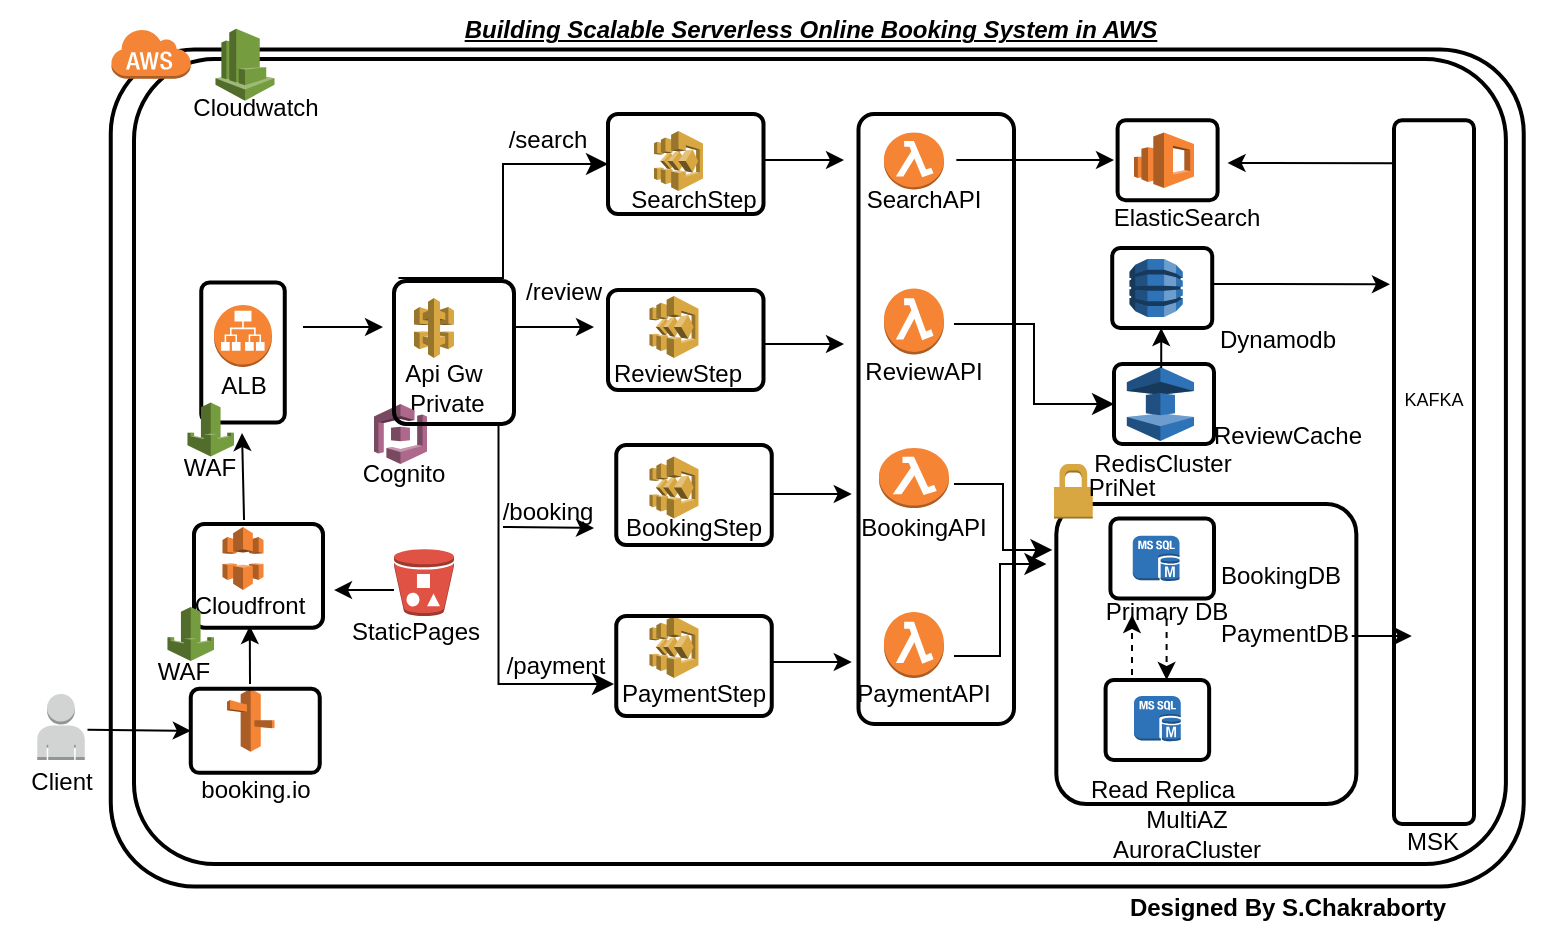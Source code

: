 <mxfile version="24.2.3" type="github">
  <diagram name="Page-1" id="t7LYfsla73pTffPFRp7u">
    <mxGraphModel dx="880" dy="345" grid="1" gridSize="10" guides="1" tooltips="1" connect="1" arrows="1" fold="1" page="1" pageScale="1" pageWidth="850" pageHeight="1400" math="0" shadow="0">
      <root>
        <mxCell id="0" />
        <mxCell id="1" parent="0" />
        <mxCell id="jJyZ4f9FuVuJL2W-S95i-214" value="" style="rounded=1;arcSize=10;dashed=0;fillColor=none;gradientColor=none;strokeWidth=2;" vertex="1" parent="1">
          <mxGeometry x="98.38" y="42.79" width="706.49" height="418.42" as="geometry" />
        </mxCell>
        <mxCell id="jJyZ4f9FuVuJL2W-S95i-2" value="Api Gw&lt;div&gt;&amp;nbsp;Private&lt;/div&gt;" style="text;html=1;align=center;verticalAlign=middle;whiteSpace=wrap;rounded=0;" vertex="1" parent="1">
          <mxGeometry x="215" y="197" width="100" height="30" as="geometry" />
        </mxCell>
        <mxCell id="jJyZ4f9FuVuJL2W-S95i-3" value="" style="outlineConnect=0;dashed=0;verticalLabelPosition=bottom;verticalAlign=top;align=center;html=1;shape=mxgraph.aws3.application_load_balancer;fillColor=#F58534;gradientColor=none;" vertex="1" parent="1">
          <mxGeometry x="150" y="170.5" width="29" height="31" as="geometry" />
        </mxCell>
        <mxCell id="jJyZ4f9FuVuJL2W-S95i-6" value="" style="outlineConnect=0;dashed=0;verticalLabelPosition=bottom;verticalAlign=top;align=center;html=1;shape=mxgraph.aws3.api_gateway;fillColor=#D9A741;gradientColor=none;" vertex="1" parent="1">
          <mxGeometry x="250" y="167" width="20" height="30" as="geometry" />
        </mxCell>
        <mxCell id="jJyZ4f9FuVuJL2W-S95i-7" value="" style="outlineConnect=0;dashed=0;verticalLabelPosition=bottom;verticalAlign=top;align=center;html=1;shape=mxgraph.aws3.cognito;fillColor=#AD688B;gradientColor=none;" vertex="1" parent="1">
          <mxGeometry x="230" y="220" width="26.5" height="30" as="geometry" />
        </mxCell>
        <mxCell id="jJyZ4f9FuVuJL2W-S95i-8" value="" style="outlineConnect=0;dashed=0;verticalLabelPosition=bottom;verticalAlign=top;align=center;html=1;shape=mxgraph.aws3.lambda_function;fillColor=#F58534;gradientColor=none;" vertex="1" parent="1">
          <mxGeometry x="485" y="84.25" width="30" height="28.5" as="geometry" />
        </mxCell>
        <mxCell id="jJyZ4f9FuVuJL2W-S95i-10" value="" style="outlineConnect=0;dashed=0;verticalLabelPosition=bottom;verticalAlign=top;align=center;html=1;shape=mxgraph.aws3.lambda_function;fillColor=#F58534;gradientColor=none;" vertex="1" parent="1">
          <mxGeometry x="485" y="162.25" width="30" height="33" as="geometry" />
        </mxCell>
        <mxCell id="jJyZ4f9FuVuJL2W-S95i-12" value="" style="outlineConnect=0;dashed=0;verticalLabelPosition=bottom;verticalAlign=top;align=center;html=1;shape=mxgraph.aws3.ms_sql_instance;fillColor=#2E73B8;gradientColor=none;" vertex="1" parent="1">
          <mxGeometry x="609.38" y="285.88" width="23.38" height="22.75" as="geometry" />
        </mxCell>
        <mxCell id="jJyZ4f9FuVuJL2W-S95i-15" value="" style="outlineConnect=0;dashed=0;verticalLabelPosition=bottom;verticalAlign=top;align=center;html=1;shape=mxgraph.aws3.dynamo_db;fillColor=#2E73B8;gradientColor=none;" vertex="1" parent="1">
          <mxGeometry x="607.76" y="147.5" width="26.63" height="29" as="geometry" />
        </mxCell>
        <mxCell id="jJyZ4f9FuVuJL2W-S95i-16" value="" style="outlineConnect=0;dashed=0;verticalLabelPosition=bottom;verticalAlign=top;align=center;html=1;shape=mxgraph.aws3.route_53;fillColor=#F58536;gradientColor=none;" vertex="1" parent="1">
          <mxGeometry x="156.51" y="362.38" width="23.75" height="31.5" as="geometry" />
        </mxCell>
        <mxCell id="jJyZ4f9FuVuJL2W-S95i-17" value="" style="outlineConnect=0;dashed=0;verticalLabelPosition=bottom;verticalAlign=top;align=center;html=1;shape=mxgraph.aws3.user;fillColor=#D2D3D3;gradientColor=none;" vertex="1" parent="1">
          <mxGeometry x="61.63" y="365" width="23.75" height="33" as="geometry" />
        </mxCell>
        <mxCell id="jJyZ4f9FuVuJL2W-S95i-19" value="" style="outlineConnect=0;dashed=0;verticalLabelPosition=bottom;verticalAlign=top;align=center;html=1;shape=mxgraph.aws3.cloudfront;fillColor=#F58536;gradientColor=none;" vertex="1" parent="1">
          <mxGeometry x="154.26" y="281.51" width="20.5" height="31.5" as="geometry" />
        </mxCell>
        <mxCell id="jJyZ4f9FuVuJL2W-S95i-30" value="Cognito" style="text;html=1;align=center;verticalAlign=middle;whiteSpace=wrap;rounded=0;" vertex="1" parent="1">
          <mxGeometry x="194.5" y="240" width="100" height="30" as="geometry" />
        </mxCell>
        <mxCell id="jJyZ4f9FuVuJL2W-S95i-32" value="Cloudfront" style="text;html=1;align=center;verticalAlign=middle;whiteSpace=wrap;rounded=0;" vertex="1" parent="1">
          <mxGeometry x="138.38" y="306" width="60" height="30" as="geometry" />
        </mxCell>
        <mxCell id="jJyZ4f9FuVuJL2W-S95i-33" value="booking.io" style="text;html=1;align=center;verticalAlign=middle;whiteSpace=wrap;rounded=0;" vertex="1" parent="1">
          <mxGeometry x="140.63" y="398" width="60" height="30" as="geometry" />
        </mxCell>
        <mxCell id="jJyZ4f9FuVuJL2W-S95i-34" value="ALB" style="text;html=1;align=center;verticalAlign=middle;whiteSpace=wrap;rounded=0;" vertex="1" parent="1">
          <mxGeometry x="134.5" y="196" width="60" height="30" as="geometry" />
        </mxCell>
        <mxCell id="jJyZ4f9FuVuJL2W-S95i-37" value="" style="outlineConnect=0;dashed=0;verticalLabelPosition=bottom;verticalAlign=top;align=center;html=1;shape=mxgraph.aws3.elasticache;fillColor=#2E73B8;gradientColor=none;" vertex="1" parent="1">
          <mxGeometry x="606.42" y="201.5" width="33.59" height="37" as="geometry" />
        </mxCell>
        <mxCell id="jJyZ4f9FuVuJL2W-S95i-38" value="" style="outlineConnect=0;dashed=0;verticalLabelPosition=bottom;verticalAlign=top;align=center;html=1;shape=mxgraph.aws3.elasticsearch_service;fillColor=#F58534;gradientColor=none;" vertex="1" parent="1">
          <mxGeometry x="610" y="84.25" width="30.01" height="27.75" as="geometry" />
        </mxCell>
        <mxCell id="jJyZ4f9FuVuJL2W-S95i-40" value="ReviewAPI" style="text;html=1;align=center;verticalAlign=middle;whiteSpace=wrap;rounded=0;" vertex="1" parent="1">
          <mxGeometry x="460" y="189.25" width="90" height="30" as="geometry" />
        </mxCell>
        <mxCell id="jJyZ4f9FuVuJL2W-S95i-42" value="" style="rounded=1;arcSize=10;dashed=0;fillColor=none;gradientColor=none;strokeWidth=2;" vertex="1" parent="1">
          <mxGeometry x="240" y="158.5" width="60" height="71.5" as="geometry" />
        </mxCell>
        <mxCell id="jJyZ4f9FuVuJL2W-S95i-48" value="SearchAPI" style="text;html=1;align=center;verticalAlign=middle;whiteSpace=wrap;rounded=0;" vertex="1" parent="1">
          <mxGeometry x="460" y="103" width="90" height="30" as="geometry" />
        </mxCell>
        <mxCell id="jJyZ4f9FuVuJL2W-S95i-50" value="" style="outlineConnect=0;dashed=0;verticalLabelPosition=bottom;verticalAlign=top;align=center;html=1;shape=mxgraph.aws3.lambda_function;fillColor=#F58534;gradientColor=none;" vertex="1" parent="1">
          <mxGeometry x="482.5" y="242" width="35" height="30" as="geometry" />
        </mxCell>
        <mxCell id="jJyZ4f9FuVuJL2W-S95i-51" value="BookingAPI" style="text;html=1;align=center;verticalAlign=middle;whiteSpace=wrap;rounded=0;" vertex="1" parent="1">
          <mxGeometry x="460" y="267" width="90" height="30" as="geometry" />
        </mxCell>
        <mxCell id="jJyZ4f9FuVuJL2W-S95i-52" value="" style="outlineConnect=0;dashed=0;verticalLabelPosition=bottom;verticalAlign=top;align=center;html=1;shape=mxgraph.aws3.lambda_function;fillColor=#F58534;gradientColor=none;" vertex="1" parent="1">
          <mxGeometry x="485" y="324" width="30" height="33" as="geometry" />
        </mxCell>
        <mxCell id="jJyZ4f9FuVuJL2W-S95i-53" value="PaymentAPI" style="text;html=1;align=center;verticalAlign=middle;whiteSpace=wrap;rounded=0;" vertex="1" parent="1">
          <mxGeometry x="460" y="350" width="90" height="30" as="geometry" />
        </mxCell>
        <mxCell id="jJyZ4f9FuVuJL2W-S95i-54" value="&lt;div&gt;RedisCluster&lt;/div&gt;" style="text;html=1;align=center;verticalAlign=middle;whiteSpace=wrap;rounded=0;" vertex="1" parent="1">
          <mxGeometry x="559.38" y="234.5" width="131.25" height="30" as="geometry" />
        </mxCell>
        <mxCell id="jJyZ4f9FuVuJL2W-S95i-55" value="ElasticSearch" style="text;html=1;align=center;verticalAlign=middle;whiteSpace=wrap;rounded=0;" vertex="1" parent="1">
          <mxGeometry x="571.17" y="112" width="131.25" height="30" as="geometry" />
        </mxCell>
        <mxCell id="jJyZ4f9FuVuJL2W-S95i-65" value="MultiAZ AuroraCluster" style="text;html=1;align=center;verticalAlign=middle;whiteSpace=wrap;rounded=0;" vertex="1" parent="1">
          <mxGeometry x="581.17" y="420" width="111.25" height="30" as="geometry" />
        </mxCell>
        <mxCell id="jJyZ4f9FuVuJL2W-S95i-71" value="Dynamodb" style="text;html=1;align=center;verticalAlign=middle;whiteSpace=wrap;rounded=0;" vertex="1" parent="1">
          <mxGeometry x="651.8" y="173" width="60" height="30" as="geometry" />
        </mxCell>
        <mxCell id="jJyZ4f9FuVuJL2W-S95i-72" value="" style="outlineConnect=0;dashed=0;verticalLabelPosition=bottom;verticalAlign=top;align=center;html=1;shape=mxgraph.aws3.step_functions;fillColor=#D9A741;gradientColor=none;" vertex="1" parent="1">
          <mxGeometry x="370" y="83.5" width="24.5" height="30" as="geometry" />
        </mxCell>
        <mxCell id="jJyZ4f9FuVuJL2W-S95i-75" value="" style="rounded=1;arcSize=10;dashed=0;fillColor=none;gradientColor=none;strokeWidth=2;" vertex="1" parent="1">
          <mxGeometry x="143.63" y="159.25" width="41.75" height="70" as="geometry" />
        </mxCell>
        <mxCell id="jJyZ4f9FuVuJL2W-S95i-77" value="" style="outlineConnect=0;dashed=0;verticalLabelPosition=bottom;verticalAlign=top;align=center;html=1;shape=mxgraph.aws3.waf;fillColor=#759C3E;gradientColor=none;" vertex="1" parent="1">
          <mxGeometry x="136.75" y="219.25" width="23.25" height="27" as="geometry" />
        </mxCell>
        <mxCell id="jJyZ4f9FuVuJL2W-S95i-80" value="WAF" style="text;html=1;align=center;verticalAlign=middle;whiteSpace=wrap;rounded=0;" vertex="1" parent="1">
          <mxGeometry x="98.38" y="237" width="100" height="30" as="geometry" />
        </mxCell>
        <mxCell id="jJyZ4f9FuVuJL2W-S95i-81" value="SearchStep" style="text;html=1;align=center;verticalAlign=middle;whiteSpace=wrap;rounded=0;" vertex="1" parent="1">
          <mxGeometry x="340" y="103" width="100" height="30" as="geometry" />
        </mxCell>
        <mxCell id="jJyZ4f9FuVuJL2W-S95i-83" value="" style="outlineConnect=0;dashed=0;verticalLabelPosition=bottom;verticalAlign=top;align=center;html=1;shape=mxgraph.aws3.step_functions;fillColor=#D9A741;gradientColor=none;" vertex="1" parent="1">
          <mxGeometry x="367.75" y="166" width="24.5" height="31" as="geometry" />
        </mxCell>
        <mxCell id="jJyZ4f9FuVuJL2W-S95i-85" value="ReviewStep" style="text;html=1;align=center;verticalAlign=middle;whiteSpace=wrap;rounded=0;" vertex="1" parent="1">
          <mxGeometry x="332.25" y="190" width="100" height="30" as="geometry" />
        </mxCell>
        <mxCell id="jJyZ4f9FuVuJL2W-S95i-88" value="" style="outlineConnect=0;dashed=0;verticalLabelPosition=bottom;verticalAlign=top;align=center;html=1;shape=mxgraph.aws3.step_functions;fillColor=#D9A741;gradientColor=none;" vertex="1" parent="1">
          <mxGeometry x="367.75" y="246.25" width="24.5" height="31" as="geometry" />
        </mxCell>
        <mxCell id="jJyZ4f9FuVuJL2W-S95i-89" value="BookingStep" style="text;html=1;align=center;verticalAlign=middle;whiteSpace=wrap;rounded=0;" vertex="1" parent="1">
          <mxGeometry x="340" y="267" width="100" height="30" as="geometry" />
        </mxCell>
        <mxCell id="jJyZ4f9FuVuJL2W-S95i-90" value="" style="outlineConnect=0;dashed=0;verticalLabelPosition=bottom;verticalAlign=top;align=center;html=1;shape=mxgraph.aws3.step_functions;fillColor=#D9A741;gradientColor=none;" vertex="1" parent="1">
          <mxGeometry x="367.75" y="326" width="24.5" height="31" as="geometry" />
        </mxCell>
        <mxCell id="jJyZ4f9FuVuJL2W-S95i-91" value="PaymentStep" style="text;html=1;align=center;verticalAlign=middle;whiteSpace=wrap;rounded=0;" vertex="1" parent="1">
          <mxGeometry x="340" y="350" width="100" height="30" as="geometry" />
        </mxCell>
        <mxCell id="jJyZ4f9FuVuJL2W-S95i-96" value="" style="endArrow=classic;html=1;rounded=0;entryX=0;entryY=0.5;entryDx=0;entryDy=0;" edge="1" parent="1" target="jJyZ4f9FuVuJL2W-S95i-198">
          <mxGeometry width="50" height="50" relative="1" as="geometry">
            <mxPoint x="86.75" y="382.88" as="sourcePoint" />
            <mxPoint x="126.75" y="382.88" as="targetPoint" />
          </mxGeometry>
        </mxCell>
        <mxCell id="jJyZ4f9FuVuJL2W-S95i-97" value="" style="endArrow=classic;html=1;rounded=0;" edge="1" parent="1">
          <mxGeometry width="50" height="50" relative="1" as="geometry">
            <mxPoint x="194.5" y="181.5" as="sourcePoint" />
            <mxPoint x="234.5" y="181.5" as="targetPoint" />
          </mxGeometry>
        </mxCell>
        <mxCell id="jJyZ4f9FuVuJL2W-S95i-98" value="" style="rounded=1;arcSize=10;dashed=0;fillColor=none;gradientColor=none;strokeWidth=2;" vertex="1" parent="1">
          <mxGeometry x="347" y="75" width="77.75" height="50" as="geometry" />
        </mxCell>
        <mxCell id="jJyZ4f9FuVuJL2W-S95i-99" value="" style="rounded=1;arcSize=10;dashed=0;fillColor=none;gradientColor=none;strokeWidth=2;" vertex="1" parent="1">
          <mxGeometry x="347" y="163" width="77.75" height="50" as="geometry" />
        </mxCell>
        <mxCell id="jJyZ4f9FuVuJL2W-S95i-100" value="" style="rounded=1;arcSize=10;dashed=0;fillColor=none;gradientColor=none;strokeWidth=2;" vertex="1" parent="1">
          <mxGeometry x="351.13" y="240.5" width="77.75" height="50" as="geometry" />
        </mxCell>
        <mxCell id="jJyZ4f9FuVuJL2W-S95i-101" value="" style="rounded=1;arcSize=10;dashed=0;fillColor=none;gradientColor=none;strokeWidth=2;" vertex="1" parent="1">
          <mxGeometry x="351.13" y="326" width="77.75" height="50" as="geometry" />
        </mxCell>
        <mxCell id="jJyZ4f9FuVuJL2W-S95i-102" value="" style="endArrow=classic;html=1;rounded=0;" edge="1" parent="1">
          <mxGeometry width="50" height="50" relative="1" as="geometry">
            <mxPoint x="300" y="181.5" as="sourcePoint" />
            <mxPoint x="340" y="181.5" as="targetPoint" />
          </mxGeometry>
        </mxCell>
        <mxCell id="jJyZ4f9FuVuJL2W-S95i-115" value="" style="endArrow=classic;html=1;rounded=0;exitX=0.388;exitY=-0.039;exitDx=0;exitDy=0;exitPerimeter=0;" edge="1" parent="1" source="jJyZ4f9FuVuJL2W-S95i-188">
          <mxGeometry width="50" height="50" relative="1" as="geometry">
            <mxPoint x="164.01" y="264.5" as="sourcePoint" />
            <mxPoint x="164.01" y="234.5" as="targetPoint" />
          </mxGeometry>
        </mxCell>
        <mxCell id="jJyZ4f9FuVuJL2W-S95i-117" value="" style="edgeStyle=elbowEdgeStyle;elbow=horizontal;endArrow=classic;html=1;curved=0;rounded=0;endSize=8;startSize=8;entryX=0;entryY=0.5;entryDx=0;entryDy=0;" edge="1" parent="1" target="jJyZ4f9FuVuJL2W-S95i-98">
          <mxGeometry width="50" height="50" relative="1" as="geometry">
            <mxPoint x="242.25" y="157" as="sourcePoint" />
            <mxPoint x="332.25" y="87" as="targetPoint" />
          </mxGeometry>
        </mxCell>
        <mxCell id="jJyZ4f9FuVuJL2W-S95i-118" value="" style="edgeStyle=elbowEdgeStyle;elbow=horizontal;endArrow=classic;html=1;curved=0;rounded=0;endSize=8;startSize=8;" edge="1" parent="1">
          <mxGeometry width="50" height="50" relative="1" as="geometry">
            <mxPoint x="253.37" y="230" as="sourcePoint" />
            <mxPoint x="350" y="360" as="targetPoint" />
            <Array as="points">
              <mxPoint x="292.25" y="282" />
              <mxPoint x="289.37" y="330" />
              <mxPoint x="289.37" y="330" />
            </Array>
          </mxGeometry>
        </mxCell>
        <mxCell id="jJyZ4f9FuVuJL2W-S95i-119" value="" style="endArrow=classic;html=1;rounded=0;" edge="1" parent="1">
          <mxGeometry width="50" height="50" relative="1" as="geometry">
            <mxPoint x="294.5" y="281.5" as="sourcePoint" />
            <mxPoint x="340" y="282" as="targetPoint" />
          </mxGeometry>
        </mxCell>
        <mxCell id="jJyZ4f9FuVuJL2W-S95i-120" value="/search" style="text;html=1;align=center;verticalAlign=middle;whiteSpace=wrap;rounded=0;" vertex="1" parent="1">
          <mxGeometry x="287" y="73" width="60" height="30" as="geometry" />
        </mxCell>
        <mxCell id="jJyZ4f9FuVuJL2W-S95i-121" value="/review" style="text;html=1;align=center;verticalAlign=middle;whiteSpace=wrap;rounded=0;" vertex="1" parent="1">
          <mxGeometry x="294.5" y="149" width="60" height="30" as="geometry" />
        </mxCell>
        <mxCell id="jJyZ4f9FuVuJL2W-S95i-122" value="/booking" style="text;html=1;align=center;verticalAlign=middle;whiteSpace=wrap;rounded=0;" vertex="1" parent="1">
          <mxGeometry x="287" y="258.5" width="60" height="30" as="geometry" />
        </mxCell>
        <mxCell id="jJyZ4f9FuVuJL2W-S95i-123" value="/payment" style="text;html=1;align=center;verticalAlign=middle;whiteSpace=wrap;rounded=0;" vertex="1" parent="1">
          <mxGeometry x="291.13" y="336" width="60" height="30" as="geometry" />
        </mxCell>
        <mxCell id="jJyZ4f9FuVuJL2W-S95i-124" value="" style="endArrow=classic;html=1;rounded=0;" edge="1" parent="1">
          <mxGeometry width="50" height="50" relative="1" as="geometry">
            <mxPoint x="425" y="98" as="sourcePoint" />
            <mxPoint x="465" y="98" as="targetPoint" />
          </mxGeometry>
        </mxCell>
        <mxCell id="jJyZ4f9FuVuJL2W-S95i-131" value="" style="endArrow=classic;html=1;rounded=0;" edge="1" parent="1">
          <mxGeometry width="50" height="50" relative="1" as="geometry">
            <mxPoint x="425" y="190" as="sourcePoint" />
            <mxPoint x="465" y="190" as="targetPoint" />
          </mxGeometry>
        </mxCell>
        <mxCell id="jJyZ4f9FuVuJL2W-S95i-132" value="" style="endArrow=classic;html=1;rounded=0;" edge="1" parent="1">
          <mxGeometry width="50" height="50" relative="1" as="geometry">
            <mxPoint x="428.88" y="265" as="sourcePoint" />
            <mxPoint x="468.88" y="265" as="targetPoint" />
          </mxGeometry>
        </mxCell>
        <mxCell id="jJyZ4f9FuVuJL2W-S95i-133" value="" style="endArrow=classic;html=1;rounded=0;" edge="1" parent="1">
          <mxGeometry width="50" height="50" relative="1" as="geometry">
            <mxPoint x="428.88" y="349" as="sourcePoint" />
            <mxPoint x="468.88" y="349" as="targetPoint" />
          </mxGeometry>
        </mxCell>
        <mxCell id="jJyZ4f9FuVuJL2W-S95i-138" value="" style="rounded=1;arcSize=10;dashed=0;fillColor=none;gradientColor=none;strokeWidth=2;" vertex="1" parent="1">
          <mxGeometry x="472.25" y="75" width="77.75" height="305" as="geometry" />
        </mxCell>
        <mxCell id="jJyZ4f9FuVuJL2W-S95i-148" value="" style="rounded=1;arcSize=10;dashed=0;fillColor=none;gradientColor=none;strokeWidth=2;" vertex="1" parent="1">
          <mxGeometry x="600" y="200" width="50" height="40" as="geometry" />
        </mxCell>
        <mxCell id="jJyZ4f9FuVuJL2W-S95i-150" value="" style="rounded=1;arcSize=10;dashed=0;fillColor=none;gradientColor=none;strokeWidth=2;" vertex="1" parent="1">
          <mxGeometry x="599.11" y="142" width="50" height="40" as="geometry" />
        </mxCell>
        <mxCell id="jJyZ4f9FuVuJL2W-S95i-151" value="" style="endArrow=classic;html=1;rounded=0;" edge="1" parent="1">
          <mxGeometry width="50" height="50" relative="1" as="geometry">
            <mxPoint x="521.17" y="98" as="sourcePoint" />
            <mxPoint x="600" y="98" as="targetPoint" />
          </mxGeometry>
        </mxCell>
        <mxCell id="jJyZ4f9FuVuJL2W-S95i-152" value="" style="rounded=1;arcSize=10;dashed=0;fillColor=none;gradientColor=none;strokeWidth=2;" vertex="1" parent="1">
          <mxGeometry x="601.8" y="78.13" width="50" height="40" as="geometry" />
        </mxCell>
        <mxCell id="jJyZ4f9FuVuJL2W-S95i-156" value="" style="rounded=1;arcSize=10;dashed=0;fillColor=none;gradientColor=none;strokeWidth=2;" vertex="1" parent="1">
          <mxGeometry x="598.22" y="277.26" width="51.78" height="40" as="geometry" />
        </mxCell>
        <mxCell id="jJyZ4f9FuVuJL2W-S95i-157" value="" style="rounded=1;arcSize=10;dashed=0;fillColor=none;gradientColor=none;strokeWidth=2;" vertex="1" parent="1">
          <mxGeometry x="595.8" y="358" width="51.78" height="40" as="geometry" />
        </mxCell>
        <mxCell id="jJyZ4f9FuVuJL2W-S95i-158" value="" style="outlineConnect=0;dashed=0;verticalLabelPosition=bottom;verticalAlign=top;align=center;html=1;shape=mxgraph.aws3.ms_sql_instance;fillColor=#2E73B8;gradientColor=none;" vertex="1" parent="1">
          <mxGeometry x="610" y="366" width="23.38" height="22.75" as="geometry" />
        </mxCell>
        <mxCell id="jJyZ4f9FuVuJL2W-S95i-159" value="Read Replica" style="text;html=1;align=center;verticalAlign=middle;whiteSpace=wrap;rounded=0;" vertex="1" parent="1">
          <mxGeometry x="569.38" y="398" width="111.25" height="30" as="geometry" />
        </mxCell>
        <mxCell id="jJyZ4f9FuVuJL2W-S95i-161" value="ReviewCache" style="text;html=1;align=center;verticalAlign=middle;whiteSpace=wrap;rounded=0;" vertex="1" parent="1">
          <mxGeometry x="672.42" y="220.5" width="30" height="30" as="geometry" />
        </mxCell>
        <mxCell id="jJyZ4f9FuVuJL2W-S95i-163" value="" style="rounded=1;arcSize=10;dashed=0;fillColor=none;gradientColor=none;strokeWidth=2;" vertex="1" parent="1">
          <mxGeometry x="571.17" y="270" width="150" height="150" as="geometry" />
        </mxCell>
        <mxCell id="jJyZ4f9FuVuJL2W-S95i-164" value="BookingDB" style="text;html=1;align=center;verticalAlign=middle;resizable=0;points=[];autosize=1;strokeColor=none;fillColor=none;" vertex="1" parent="1">
          <mxGeometry x="642.58" y="290.5" width="80" height="30" as="geometry" />
        </mxCell>
        <mxCell id="jJyZ4f9FuVuJL2W-S95i-165" value="PaymentDB" style="text;html=1;align=center;verticalAlign=middle;resizable=0;points=[];autosize=1;strokeColor=none;fillColor=none;" vertex="1" parent="1">
          <mxGeometry x="640.01" y="320" width="90" height="30" as="geometry" />
        </mxCell>
        <mxCell id="jJyZ4f9FuVuJL2W-S95i-170" value="" style="edgeStyle=elbowEdgeStyle;elbow=horizontal;endArrow=classic;html=1;curved=0;rounded=0;endSize=8;startSize=8;entryX=-0.033;entryY=0.2;entryDx=0;entryDy=0;entryPerimeter=0;" edge="1" parent="1" target="jJyZ4f9FuVuJL2W-S95i-163">
          <mxGeometry width="50" height="50" relative="1" as="geometry">
            <mxPoint x="520" y="346" as="sourcePoint" />
            <mxPoint x="550" y="326" as="targetPoint" />
          </mxGeometry>
        </mxCell>
        <mxCell id="jJyZ4f9FuVuJL2W-S95i-171" value="" style="edgeStyle=elbowEdgeStyle;elbow=horizontal;endArrow=classic;html=1;curved=0;rounded=0;endSize=8;startSize=8;entryX=-0.013;entryY=0.153;entryDx=0;entryDy=0;entryPerimeter=0;" edge="1" parent="1" target="jJyZ4f9FuVuJL2W-S95i-163">
          <mxGeometry width="50" height="50" relative="1" as="geometry">
            <mxPoint x="520" y="260" as="sourcePoint" />
            <mxPoint x="560" y="290" as="targetPoint" />
          </mxGeometry>
        </mxCell>
        <mxCell id="jJyZ4f9FuVuJL2W-S95i-172" value="" style="endArrow=classic;html=1;rounded=0;" edge="1" parent="1">
          <mxGeometry width="50" height="50" relative="1" as="geometry">
            <mxPoint x="623.61" y="202" as="sourcePoint" />
            <mxPoint x="623.61" y="182" as="targetPoint" />
          </mxGeometry>
        </mxCell>
        <mxCell id="jJyZ4f9FuVuJL2W-S95i-173" value="" style="edgeStyle=elbowEdgeStyle;elbow=horizontal;endArrow=classic;html=1;curved=0;rounded=0;endSize=8;startSize=8;entryX=0;entryY=0.5;entryDx=0;entryDy=0;" edge="1" parent="1" target="jJyZ4f9FuVuJL2W-S95i-148">
          <mxGeometry width="50" height="50" relative="1" as="geometry">
            <mxPoint x="520" y="180" as="sourcePoint" />
            <mxPoint x="570" y="130" as="targetPoint" />
          </mxGeometry>
        </mxCell>
        <mxCell id="jJyZ4f9FuVuJL2W-S95i-175" value="Primary DB" style="text;html=1;align=center;verticalAlign=middle;whiteSpace=wrap;rounded=0;" vertex="1" parent="1">
          <mxGeometry x="571.17" y="308.63" width="111.25" height="30" as="geometry" />
        </mxCell>
        <mxCell id="jJyZ4f9FuVuJL2W-S95i-177" value="" style="rounded=1;arcSize=10;dashed=0;fillColor=none;gradientColor=none;strokeWidth=2;" vertex="1" parent="1">
          <mxGeometry x="740" y="78.13" width="40" height="351.87" as="geometry" />
        </mxCell>
        <mxCell id="jJyZ4f9FuVuJL2W-S95i-178" value="" style="endArrow=classic;html=1;rounded=0;" edge="1" parent="1">
          <mxGeometry width="50" height="50" relative="1" as="geometry">
            <mxPoint x="740" y="99.63" as="sourcePoint" />
            <mxPoint x="656.79" y="99.5" as="targetPoint" />
          </mxGeometry>
        </mxCell>
        <mxCell id="jJyZ4f9FuVuJL2W-S95i-179" value="&lt;font style=&quot;font-size: 9px;&quot;&gt;KAFKA&lt;/font&gt;" style="text;html=1;align=center;verticalAlign=middle;whiteSpace=wrap;rounded=0;" vertex="1" parent="1">
          <mxGeometry x="740" y="201.5" width="40" height="30" as="geometry" />
        </mxCell>
        <mxCell id="jJyZ4f9FuVuJL2W-S95i-180" value="" style="endArrow=classic;html=1;rounded=0;entryX=-0.051;entryY=0.233;entryDx=0;entryDy=0;entryPerimeter=0;" edge="1" parent="1" target="jJyZ4f9FuVuJL2W-S95i-177">
          <mxGeometry width="50" height="50" relative="1" as="geometry">
            <mxPoint x="650" y="160" as="sourcePoint" />
            <mxPoint x="700" y="110" as="targetPoint" />
          </mxGeometry>
        </mxCell>
        <mxCell id="jJyZ4f9FuVuJL2W-S95i-182" value="" style="endArrow=classic;html=1;rounded=0;" edge="1" parent="1">
          <mxGeometry width="50" height="50" relative="1" as="geometry">
            <mxPoint x="718.88" y="336" as="sourcePoint" />
            <mxPoint x="748.88" y="336" as="targetPoint" />
          </mxGeometry>
        </mxCell>
        <mxCell id="jJyZ4f9FuVuJL2W-S95i-183" value="MSK" style="text;html=1;align=center;verticalAlign=middle;whiteSpace=wrap;rounded=0;" vertex="1" parent="1">
          <mxGeometry x="704.37" y="423.88" width="111.25" height="30" as="geometry" />
        </mxCell>
        <mxCell id="jJyZ4f9FuVuJL2W-S95i-184" value="Client" style="text;html=1;align=center;verticalAlign=middle;whiteSpace=wrap;rounded=0;" vertex="1" parent="1">
          <mxGeometry x="43.51" y="393.88" width="60" height="30" as="geometry" />
        </mxCell>
        <mxCell id="jJyZ4f9FuVuJL2W-S95i-188" value="" style="rounded=1;arcSize=10;dashed=0;fillColor=none;gradientColor=none;strokeWidth=2;" vertex="1" parent="1">
          <mxGeometry x="140" y="280" width="64.5" height="51.87" as="geometry" />
        </mxCell>
        <mxCell id="jJyZ4f9FuVuJL2W-S95i-198" value="" style="rounded=1;arcSize=10;dashed=0;fillColor=none;gradientColor=none;strokeWidth=2;" vertex="1" parent="1">
          <mxGeometry x="138.38" y="362.38" width="64.5" height="42" as="geometry" />
        </mxCell>
        <mxCell id="jJyZ4f9FuVuJL2W-S95i-199" value="" style="endArrow=classic;html=1;rounded=0;" edge="1" parent="1">
          <mxGeometry width="50" height="50" relative="1" as="geometry">
            <mxPoint x="168" y="360" as="sourcePoint" />
            <mxPoint x="167.89" y="331" as="targetPoint" />
          </mxGeometry>
        </mxCell>
        <mxCell id="jJyZ4f9FuVuJL2W-S95i-203" value="" style="dashed=0;html=1;shape=mxgraph.aws3.permissions;fillColor=#D9A741;gradientColor=none;dashed=0;" vertex="1" parent="1">
          <mxGeometry x="570" y="250" width="19.38" height="27.26" as="geometry" />
        </mxCell>
        <mxCell id="jJyZ4f9FuVuJL2W-S95i-204" value="PriNet" style="text;html=1;align=center;verticalAlign=middle;whiteSpace=wrap;rounded=0;" vertex="1" parent="1">
          <mxGeometry x="574.39" y="247.25" width="60" height="30" as="geometry" />
        </mxCell>
        <mxCell id="jJyZ4f9FuVuJL2W-S95i-205" value="" style="outlineConnect=0;dashed=0;verticalLabelPosition=bottom;verticalAlign=top;align=center;html=1;shape=mxgraph.aws3.waf;fillColor=#759C3E;gradientColor=none;" vertex="1" parent="1">
          <mxGeometry x="126.75" y="321.5" width="23.25" height="27" as="geometry" />
        </mxCell>
        <mxCell id="jJyZ4f9FuVuJL2W-S95i-207" value="WAF" style="text;html=1;align=center;verticalAlign=middle;whiteSpace=wrap;rounded=0;" vertex="1" parent="1">
          <mxGeometry x="85.38" y="338.63" width="100" height="30" as="geometry" />
        </mxCell>
        <mxCell id="jJyZ4f9FuVuJL2W-S95i-208" value="" style="rounded=1;arcSize=10;dashed=0;fillColor=none;gradientColor=none;strokeWidth=2;" vertex="1" parent="1">
          <mxGeometry x="110" y="47.5" width="685.95" height="402.5" as="geometry" />
        </mxCell>
        <mxCell id="jJyZ4f9FuVuJL2W-S95i-210" value="Building Scalable Serverless Online Booking System in AWS" style="text;html=1;align=center;verticalAlign=middle;whiteSpace=wrap;rounded=0;fontStyle=7" vertex="1" parent="1">
          <mxGeometry x="227" y="18" width="443" height="30" as="geometry" />
        </mxCell>
        <mxCell id="jJyZ4f9FuVuJL2W-S95i-212" value="Cloudwatch" style="text;html=1;align=center;verticalAlign=middle;whiteSpace=wrap;rounded=0;" vertex="1" parent="1">
          <mxGeometry x="140.63" y="57.32" width="60" height="30" as="geometry" />
        </mxCell>
        <mxCell id="jJyZ4f9FuVuJL2W-S95i-215" value="" style="outlineConnect=0;dashed=0;verticalLabelPosition=bottom;verticalAlign=top;align=center;html=1;shape=mxgraph.aws3.cloudwatch;fillColor=#759C3E;gradientColor=none;" vertex="1" parent="1">
          <mxGeometry x="150.76" y="32.32" width="29.5" height="36" as="geometry" />
        </mxCell>
        <mxCell id="jJyZ4f9FuVuJL2W-S95i-218" value="Designed By S.Chakraborty" style="text;html=1;align=center;verticalAlign=middle;whiteSpace=wrap;rounded=0;fontStyle=1" vertex="1" parent="1">
          <mxGeometry x="597.42" y="457.19" width="180" height="30" as="geometry" />
        </mxCell>
        <mxCell id="jJyZ4f9FuVuJL2W-S95i-219" value="" style="outlineConnect=0;dashed=0;verticalLabelPosition=bottom;verticalAlign=top;align=center;html=1;shape=mxgraph.aws3.bucket_with_objects;fillColor=#E05243;gradientColor=none;" vertex="1" parent="1">
          <mxGeometry x="240" y="292.5" width="30" height="33.5" as="geometry" />
        </mxCell>
        <mxCell id="jJyZ4f9FuVuJL2W-S95i-220" value="StaticPages" style="text;html=1;align=center;verticalAlign=middle;whiteSpace=wrap;rounded=0;" vertex="1" parent="1">
          <mxGeometry x="211.13" y="318.5" width="80" height="30" as="geometry" />
        </mxCell>
        <mxCell id="jJyZ4f9FuVuJL2W-S95i-221" value="" style="endArrow=classic;html=1;rounded=0;" edge="1" parent="1">
          <mxGeometry width="50" height="50" relative="1" as="geometry">
            <mxPoint x="240" y="313.01" as="sourcePoint" />
            <mxPoint x="210" y="313.01" as="targetPoint" />
          </mxGeometry>
        </mxCell>
        <mxCell id="jJyZ4f9FuVuJL2W-S95i-222" value="" style="endArrow=classic;html=1;rounded=0;dashed=1;" edge="1" parent="1">
          <mxGeometry width="50" height="50" relative="1" as="geometry">
            <mxPoint x="626.3" y="328" as="sourcePoint" />
            <mxPoint x="626.3" y="358" as="targetPoint" />
          </mxGeometry>
        </mxCell>
        <mxCell id="jJyZ4f9FuVuJL2W-S95i-223" value="" style="endArrow=classic;html=1;rounded=0;horizontal=0;dashed=1;" edge="1" parent="1">
          <mxGeometry width="50" height="50" relative="1" as="geometry">
            <mxPoint x="609" y="355.5" as="sourcePoint" />
            <mxPoint x="609" y="325.5" as="targetPoint" />
          </mxGeometry>
        </mxCell>
        <mxCell id="jJyZ4f9FuVuJL2W-S95i-209" value="" style="dashed=0;html=1;shape=mxgraph.aws3.cloud;fillColor=#F58536;gradientColor=none;dashed=0;" vertex="1" parent="1">
          <mxGeometry x="98.38" y="32.32" width="40" height="25" as="geometry" />
        </mxCell>
      </root>
    </mxGraphModel>
  </diagram>
</mxfile>
